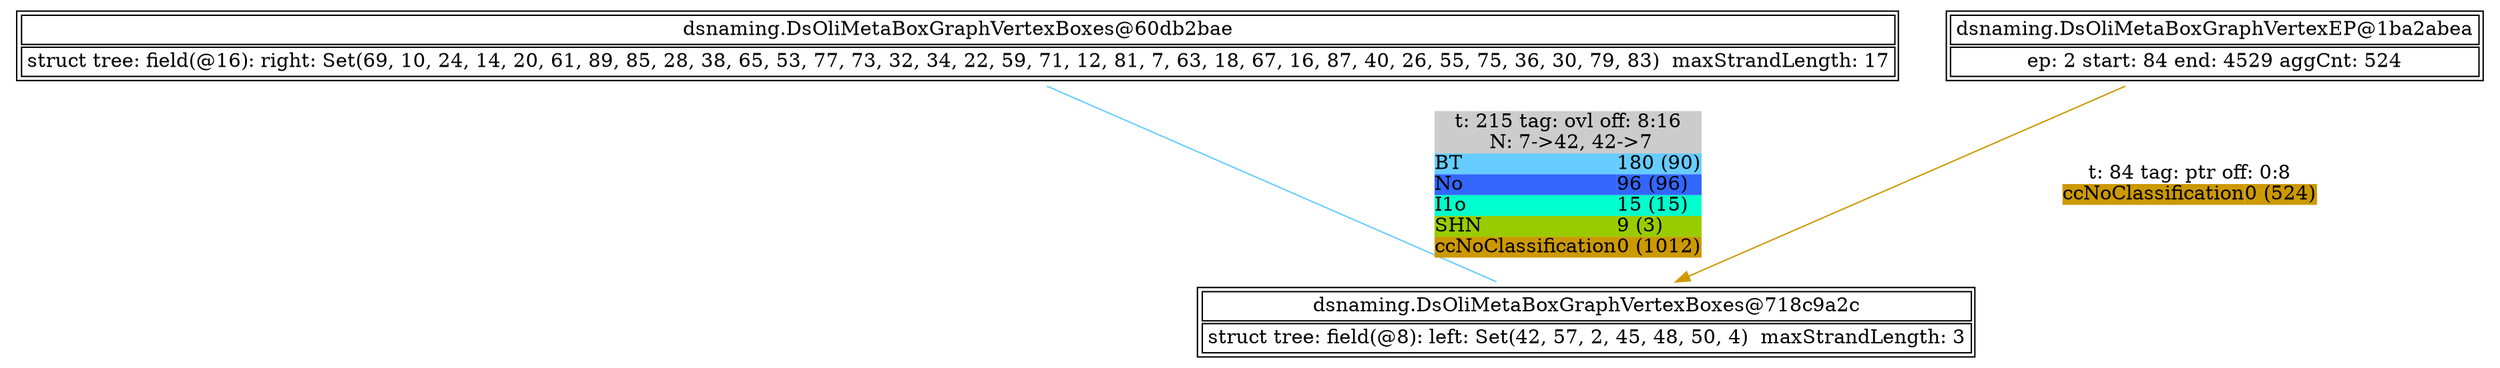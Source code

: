 digraph G {
	"dsnaming.DsOliMetaBoxGraphVertexBoxes@60db2bae" -> "dsnaming.DsOliMetaBoxGraphVertexBoxes@718c9a2c" [dir = none, label = <<TABLE BORDER="0" ALIGN="left" BGCOLOR="#CCCCCC" COLOR="black" CELLBORDER="0" CELLPADDING="0" CELLSPACING="0"><TR><TD COLSPAN="2">t: 215 tag: ovl off: 8:16</TD></TR><TR><TD COLSPAN="2"> N: 7-&gt;42, 42-&gt;7</TD></TR><TR><TD ALIGN="left" BGCOLOR="#66CCFF">BT</TD><TD ALIGN="left" BGCOLOR="#66CCFF">180 (90)</TD></TR><TR><TD ALIGN="left" BGCOLOR="#3366FF">No</TD><TD ALIGN="left" BGCOLOR="#3366FF">96 (96)</TD></TR><TR><TD ALIGN="left" BGCOLOR="#00FFCC">I1o</TD><TD ALIGN="left" BGCOLOR="#00FFCC">15 (15)</TD></TR><TR><TD ALIGN="left" BGCOLOR="#99CC00">SHN</TD><TD ALIGN="left" BGCOLOR="#99CC00">9 (3)</TD></TR><TR><TD ALIGN="left" BGCOLOR="#CC9900">ccNoClassification</TD><TD ALIGN="left" BGCOLOR="#CC9900">0 (1012)</TD></TR></TABLE>>, color = "#66CCFF"]
	"dsnaming.DsOliMetaBoxGraphVertexEP@1ba2abea" -> "dsnaming.DsOliMetaBoxGraphVertexBoxes@718c9a2c" [color = "#CC9900", label = <<TABLE BORDER="0" ALIGN="left" COLOR="black" CELLBORDER="0"  CELLPADDING="0" CELLSPACING="0"><TR><TD COLSPAN="2">t: 84 tag: ptr off: 0:8</TD></TR><TR><TD ALIGN="left" BGCOLOR="#CC9900">ccNoClassification</TD><TD ALIGN="left" BGCOLOR="#CC9900">0 (524)</TD></TR></TABLE>>]
	subgraph connected_vertices {
		rankdir = LR
		"dsnaming.DsOliMetaBoxGraphVertexBoxes@718c9a2c"  [label = <<TABLE><TR><TD COLSPAN="2">dsnaming.DsOliMetaBoxGraphVertexBoxes@718c9a2c</TD></TR><TR><TD COLSPAN="2">struct tree: field(@8): left: Set(42, 57, 2, 45, 48, 50, 4)  maxStrandLength: 3</TD></TR></TABLE>>, shape = none]
		"dsnaming.DsOliMetaBoxGraphVertexEP@1ba2abea"  [label = <<TABLE><TR><TD COLSPAN="2">dsnaming.DsOliMetaBoxGraphVertexEP@1ba2abea</TD></TR><TR><TD COLSPAN="2">ep: 2 start: 84 end: 4529 aggCnt: 524</TD></TR></TABLE>>, shape = none]
		"dsnaming.DsOliMetaBoxGraphVertexBoxes@60db2bae"  [label = <<TABLE><TR><TD COLSPAN="2">dsnaming.DsOliMetaBoxGraphVertexBoxes@60db2bae</TD></TR><TR><TD COLSPAN="2">struct tree: field(@16): right: Set(69, 10, 24, 14, 20, 61, 89, 85, 28, 38, 65, 53, 77, 73, 32, 34, 22, 59, 71, 12, 81, 7, 63, 18, 67, 16, 87, 40, 26, 55, 75, 36, 30, 79, 83)  maxStrandLength: 17</TD></TR></TABLE>>, shape = none]
	}
}